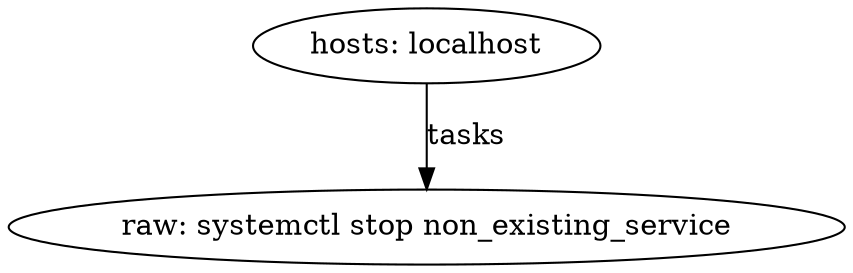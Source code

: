 digraph graphname {
2256 [label="raw: systemctl stop non_existing_service\n"];
2255 [label="hosts: localhost\n"];
2255 -> 2256 [label="tasks"];
}

